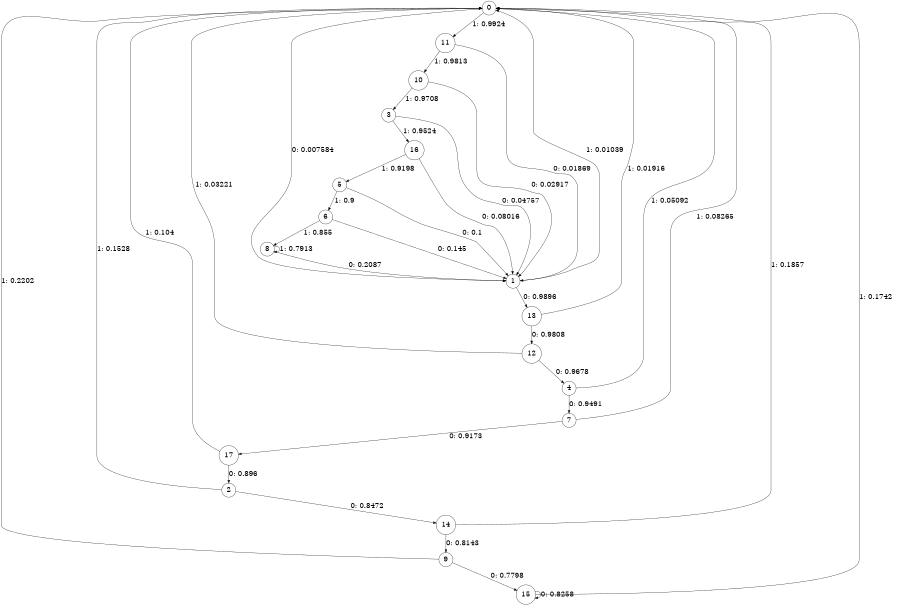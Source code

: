 digraph "ch3_random_source_L10" {
size = "6,8.5";
ratio = "fill";
node [shape = circle];
node [fontsize = 24];
edge [fontsize = 24];
0 -> 1 [label = "0: 0.007584  "];
0 -> 11 [label = "1: 0.9924   "];
1 -> 13 [label = "0: 0.9896   "];
1 -> 0 [label = "1: 0.01039  "];
2 -> 14 [label = "0: 0.8472   "];
2 -> 0 [label = "1: 0.1528   "];
3 -> 1 [label = "0: 0.04757  "];
3 -> 16 [label = "1: 0.9524   "];
4 -> 7 [label = "0: 0.9491   "];
4 -> 0 [label = "1: 0.05092  "];
5 -> 1 [label = "0: 0.1      "];
5 -> 6 [label = "1: 0.9      "];
6 -> 1 [label = "0: 0.145    "];
6 -> 8 [label = "1: 0.855    "];
7 -> 17 [label = "0: 0.9173   "];
7 -> 0 [label = "1: 0.08265  "];
8 -> 1 [label = "0: 0.2087   "];
8 -> 8 [label = "1: 0.7913   "];
9 -> 15 [label = "0: 0.7798   "];
9 -> 0 [label = "1: 0.2202   "];
10 -> 1 [label = "0: 0.02917  "];
10 -> 3 [label = "1: 0.9708   "];
11 -> 1 [label = "0: 0.01869  "];
11 -> 10 [label = "1: 0.9813   "];
12 -> 4 [label = "0: 0.9678   "];
12 -> 0 [label = "1: 0.03221  "];
13 -> 12 [label = "0: 0.9808   "];
13 -> 0 [label = "1: 0.01916  "];
14 -> 9 [label = "0: 0.8143   "];
14 -> 0 [label = "1: 0.1857   "];
15 -> 15 [label = "0: 0.8258   "];
15 -> 0 [label = "1: 0.1742   "];
16 -> 1 [label = "0: 0.08016  "];
16 -> 5 [label = "1: 0.9198   "];
17 -> 2 [label = "0: 0.896    "];
17 -> 0 [label = "1: 0.104    "];
}